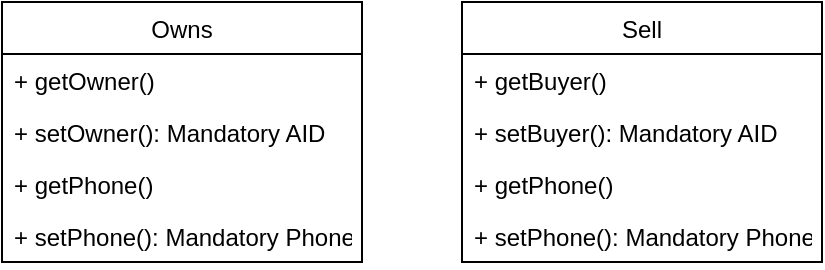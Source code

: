 <mxfile version="12.3.6" type="github" pages="1">
  <diagram id="r2zAUS4v8eErGZ5sUi-Z" name="Page-1">
    <mxGraphModel dx="1550" dy="868" grid="1" gridSize="10" guides="1" tooltips="1" connect="1" arrows="1" fold="1" page="1" pageScale="1" pageWidth="827" pageHeight="1169" math="0" shadow="0">
      <root>
        <mxCell id="0"/>
        <mxCell id="1" parent="0"/>
        <mxCell id="AKSK3NUh1isyDVAjTcDC-1" value="Owns" style="swimlane;fontStyle=0;childLayout=stackLayout;horizontal=1;startSize=26;fillColor=none;horizontalStack=0;resizeParent=1;resizeParentMax=0;resizeLast=0;collapsible=1;marginBottom=0;" vertex="1" parent="1">
          <mxGeometry x="150" y="300" width="180" height="130" as="geometry"/>
        </mxCell>
        <mxCell id="AKSK3NUh1isyDVAjTcDC-2" value="+ getOwner()" style="text;strokeColor=none;fillColor=none;align=left;verticalAlign=top;spacingLeft=4;spacingRight=4;overflow=hidden;rotatable=0;points=[[0,0.5],[1,0.5]];portConstraint=eastwest;" vertex="1" parent="AKSK3NUh1isyDVAjTcDC-1">
          <mxGeometry y="26" width="180" height="26" as="geometry"/>
        </mxCell>
        <mxCell id="AKSK3NUh1isyDVAjTcDC-3" value="+ setOwner(): Mandatory AID" style="text;strokeColor=none;fillColor=none;align=left;verticalAlign=top;spacingLeft=4;spacingRight=4;overflow=hidden;rotatable=0;points=[[0,0.5],[1,0.5]];portConstraint=eastwest;" vertex="1" parent="AKSK3NUh1isyDVAjTcDC-1">
          <mxGeometry y="52" width="180" height="26" as="geometry"/>
        </mxCell>
        <mxCell id="AKSK3NUh1isyDVAjTcDC-4" value="+ getPhone()" style="text;strokeColor=none;fillColor=none;align=left;verticalAlign=top;spacingLeft=4;spacingRight=4;overflow=hidden;rotatable=0;points=[[0,0.5],[1,0.5]];portConstraint=eastwest;" vertex="1" parent="AKSK3NUh1isyDVAjTcDC-1">
          <mxGeometry y="78" width="180" height="26" as="geometry"/>
        </mxCell>
        <mxCell id="AKSK3NUh1isyDVAjTcDC-5" value="+ setPhone(): Mandatory Phone" style="text;strokeColor=none;fillColor=none;align=left;verticalAlign=top;spacingLeft=4;spacingRight=4;overflow=hidden;rotatable=0;points=[[0,0.5],[1,0.5]];portConstraint=eastwest;" vertex="1" parent="AKSK3NUh1isyDVAjTcDC-1">
          <mxGeometry y="104" width="180" height="26" as="geometry"/>
        </mxCell>
        <mxCell id="AKSK3NUh1isyDVAjTcDC-6" value="Sell" style="swimlane;fontStyle=0;childLayout=stackLayout;horizontal=1;startSize=26;fillColor=none;horizontalStack=0;resizeParent=1;resizeParentMax=0;resizeLast=0;collapsible=1;marginBottom=0;" vertex="1" parent="1">
          <mxGeometry x="380" y="300" width="180" height="130" as="geometry"/>
        </mxCell>
        <mxCell id="AKSK3NUh1isyDVAjTcDC-7" value="+ getBuyer()" style="text;strokeColor=none;fillColor=none;align=left;verticalAlign=top;spacingLeft=4;spacingRight=4;overflow=hidden;rotatable=0;points=[[0,0.5],[1,0.5]];portConstraint=eastwest;" vertex="1" parent="AKSK3NUh1isyDVAjTcDC-6">
          <mxGeometry y="26" width="180" height="26" as="geometry"/>
        </mxCell>
        <mxCell id="AKSK3NUh1isyDVAjTcDC-8" value="+ setBuyer(): Mandatory AID" style="text;strokeColor=none;fillColor=none;align=left;verticalAlign=top;spacingLeft=4;spacingRight=4;overflow=hidden;rotatable=0;points=[[0,0.5],[1,0.5]];portConstraint=eastwest;" vertex="1" parent="AKSK3NUh1isyDVAjTcDC-6">
          <mxGeometry y="52" width="180" height="26" as="geometry"/>
        </mxCell>
        <mxCell id="AKSK3NUh1isyDVAjTcDC-9" value="+ getPhone()" style="text;strokeColor=none;fillColor=none;align=left;verticalAlign=top;spacingLeft=4;spacingRight=4;overflow=hidden;rotatable=0;points=[[0,0.5],[1,0.5]];portConstraint=eastwest;" vertex="1" parent="AKSK3NUh1isyDVAjTcDC-6">
          <mxGeometry y="78" width="180" height="26" as="geometry"/>
        </mxCell>
        <mxCell id="AKSK3NUh1isyDVAjTcDC-10" value="+ setPhone(): Mandatory Phone" style="text;strokeColor=none;fillColor=none;align=left;verticalAlign=top;spacingLeft=4;spacingRight=4;overflow=hidden;rotatable=0;points=[[0,0.5],[1,0.5]];portConstraint=eastwest;" vertex="1" parent="AKSK3NUh1isyDVAjTcDC-6">
          <mxGeometry y="104" width="180" height="26" as="geometry"/>
        </mxCell>
      </root>
    </mxGraphModel>
  </diagram>
</mxfile>
